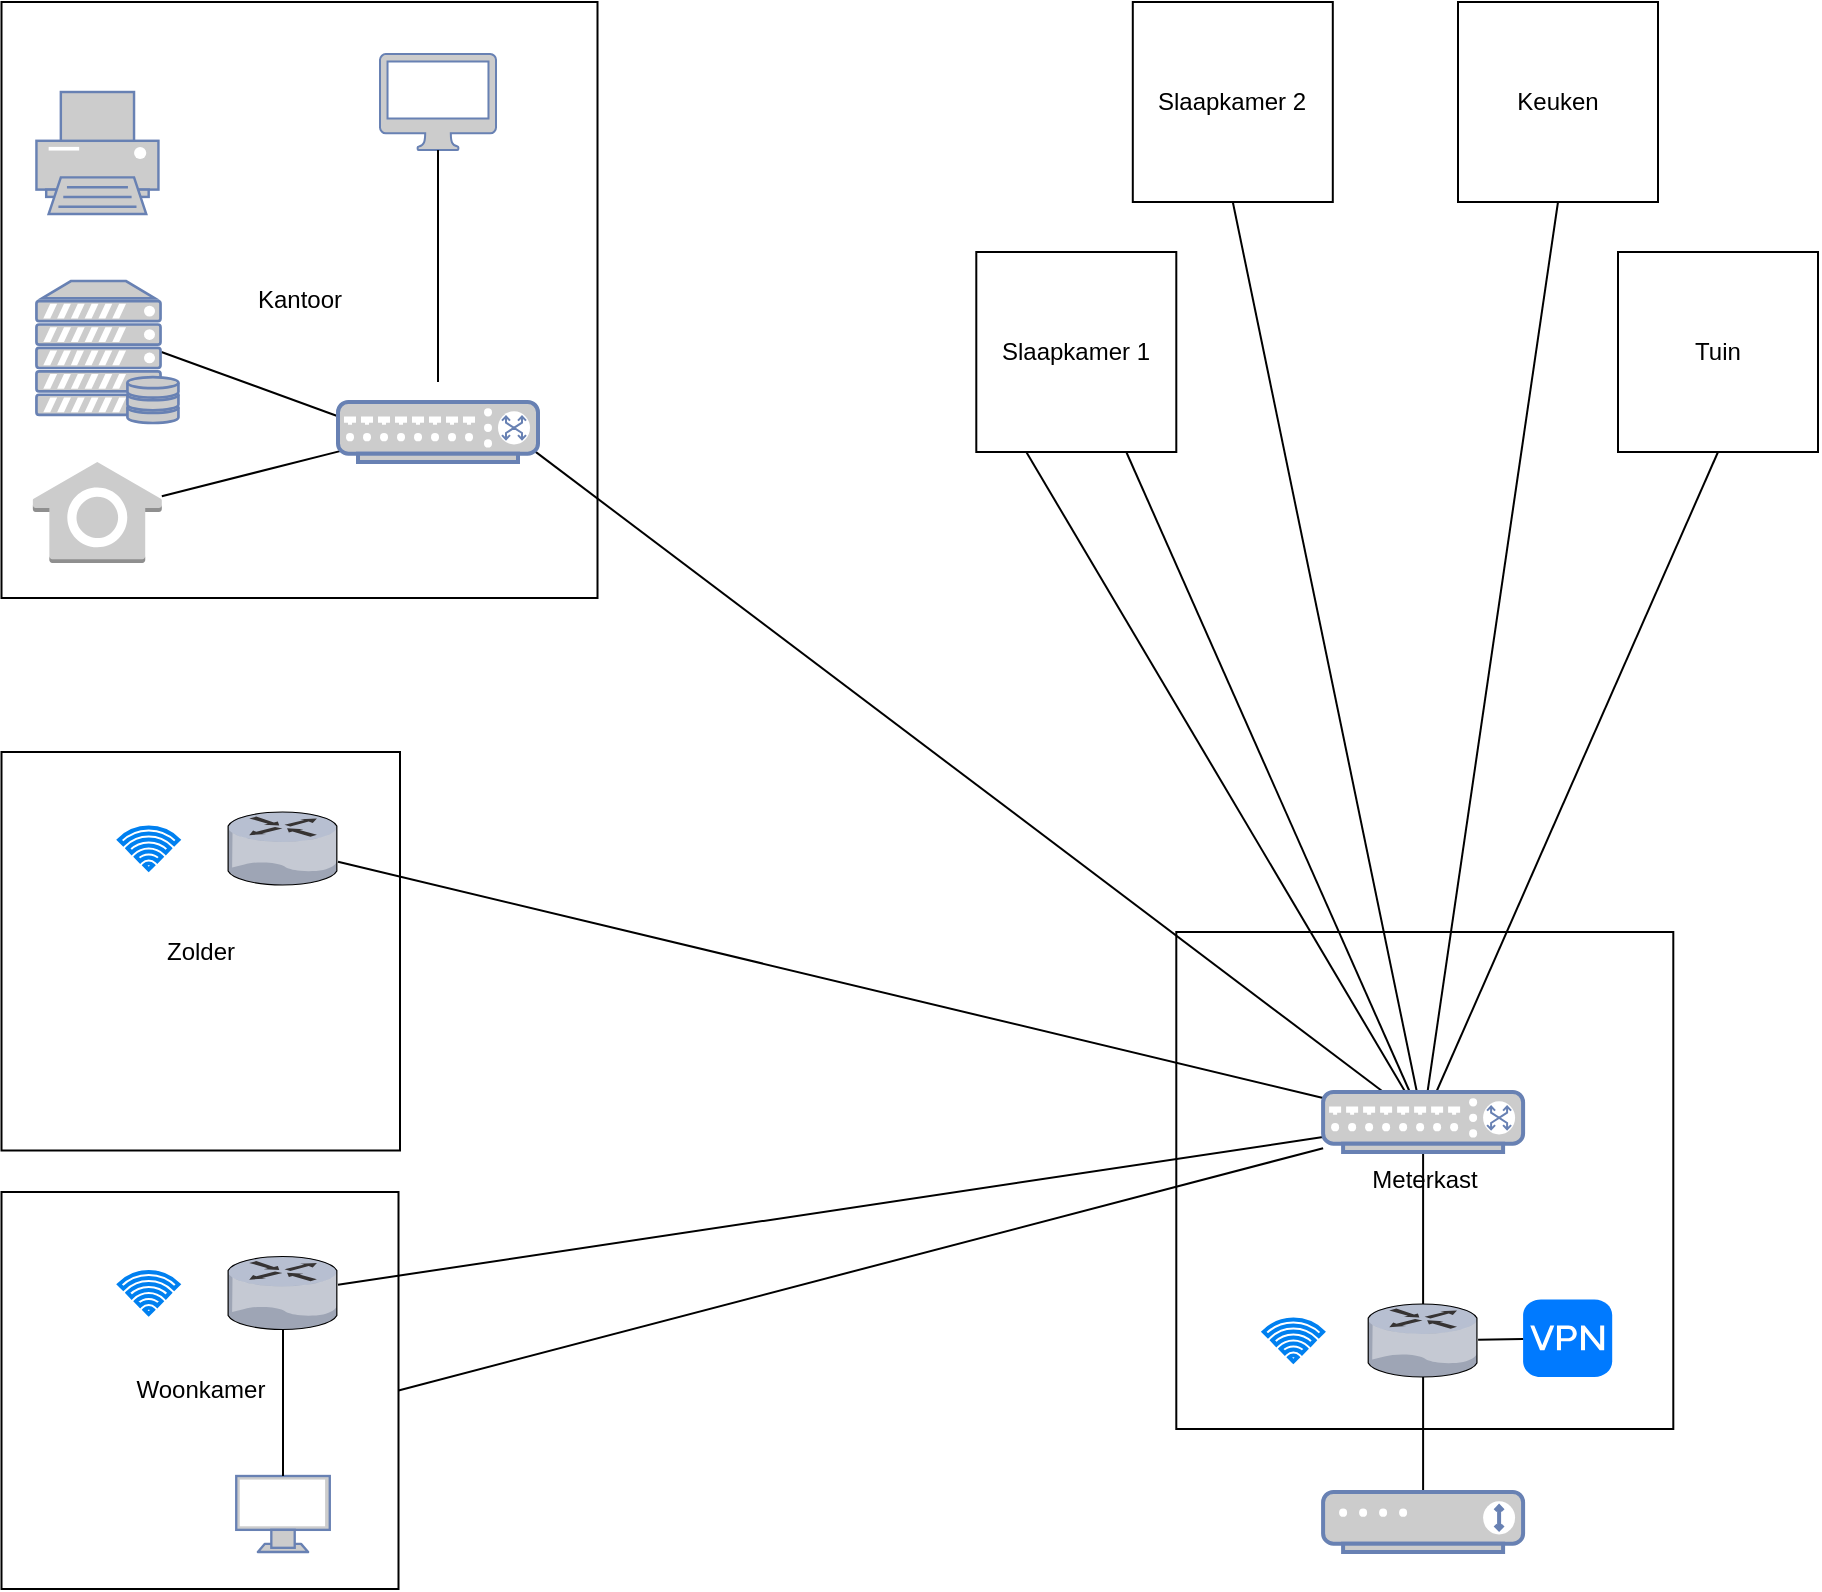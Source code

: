 <mxfile version="24.7.7">
  <diagram name="Pagina-1" id="_MS5uMN3BVn3eXZe9uA_">
    <mxGraphModel dx="1363" dy="924" grid="1" gridSize="10" guides="1" tooltips="1" connect="1" arrows="1" fold="1" page="1" pageScale="1" pageWidth="1169" pageHeight="826" math="0" shadow="0">
      <root>
        <mxCell id="0" />
        <mxCell id="1" parent="0" />
        <mxCell id="ksKu6d5S_6dnysmGutsk-37" value="Meterkast" style="whiteSpace=wrap;html=1;aspect=fixed;" vertex="1" parent="1">
          <mxGeometry x="829.15" y="480" width="248.5" height="248.5" as="geometry" />
        </mxCell>
        <mxCell id="ksKu6d5S_6dnysmGutsk-3" value="" style="verticalLabelPosition=bottom;sketch=0;aspect=fixed;html=1;verticalAlign=top;strokeColor=#6881B3;align=center;outlineConnect=0;shape=mxgraph.citrix.router;" vertex="1" parent="1">
          <mxGeometry x="925.05" y="666" width="55" height="36.5" as="geometry" />
        </mxCell>
        <mxCell id="ksKu6d5S_6dnysmGutsk-6" value="" style="endArrow=none;html=1;rounded=0;" edge="1" parent="1" source="ksKu6d5S_6dnysmGutsk-3" target="ksKu6d5S_6dnysmGutsk-43">
          <mxGeometry width="50" height="50" relative="1" as="geometry">
            <mxPoint x="908" y="477" as="sourcePoint" />
            <mxPoint x="953.565" y="760" as="targetPoint" />
          </mxGeometry>
        </mxCell>
        <mxCell id="ksKu6d5S_6dnysmGutsk-8" value="" style="endArrow=none;html=1;rounded=0;" edge="1" parent="1" source="ksKu6d5S_6dnysmGutsk-3" target="ksKu6d5S_6dnysmGutsk-49">
          <mxGeometry width="50" height="50" relative="1" as="geometry">
            <mxPoint x="465.9" y="476" as="sourcePoint" />
            <mxPoint x="953.236" y="597.5" as="targetPoint" />
          </mxGeometry>
        </mxCell>
        <mxCell id="ksKu6d5S_6dnysmGutsk-9" value="Keuken" style="whiteSpace=wrap;html=1;aspect=fixed;" vertex="1" parent="1">
          <mxGeometry x="970" y="15" width="100" height="100" as="geometry" />
        </mxCell>
        <mxCell id="ksKu6d5S_6dnysmGutsk-10" value="Woonkamer" style="whiteSpace=wrap;html=1;aspect=fixed;" vertex="1" parent="1">
          <mxGeometry x="241.75" y="610" width="198.5" height="198.5" as="geometry" />
        </mxCell>
        <mxCell id="ksKu6d5S_6dnysmGutsk-11" value="Slaapkamer 1" style="whiteSpace=wrap;html=1;aspect=fixed;" vertex="1" parent="1">
          <mxGeometry x="729.15" y="140" width="100" height="100" as="geometry" />
        </mxCell>
        <mxCell id="ksKu6d5S_6dnysmGutsk-12" value="Slaapkamer 2" style="whiteSpace=wrap;html=1;aspect=fixed;" vertex="1" parent="1">
          <mxGeometry x="807.4" y="15" width="100" height="100" as="geometry" />
        </mxCell>
        <mxCell id="ksKu6d5S_6dnysmGutsk-13" value="Kantoor" style="whiteSpace=wrap;html=1;aspect=fixed;" vertex="1" parent="1">
          <mxGeometry x="241.75" y="15" width="298" height="298" as="geometry" />
        </mxCell>
        <mxCell id="ksKu6d5S_6dnysmGutsk-15" value="" style="endArrow=none;html=1;rounded=0;exitX=0.5;exitY=1;exitDx=0;exitDy=0;" edge="1" parent="1" source="ksKu6d5S_6dnysmGutsk-9" target="ksKu6d5S_6dnysmGutsk-49">
          <mxGeometry width="50" height="50" relative="1" as="geometry">
            <mxPoint x="466.75" y="455" as="sourcePoint" />
            <mxPoint x="956.393" y="556" as="targetPoint" />
          </mxGeometry>
        </mxCell>
        <mxCell id="ksKu6d5S_6dnysmGutsk-16" value="" style="endArrow=none;html=1;rounded=0;exitX=1;exitY=0.5;exitDx=0;exitDy=0;" edge="1" parent="1" source="ksKu6d5S_6dnysmGutsk-10" target="ksKu6d5S_6dnysmGutsk-49">
          <mxGeometry width="50" height="50" relative="1" as="geometry">
            <mxPoint x="250" y="697" as="sourcePoint" />
            <mxPoint x="907.4" y="587.165" as="targetPoint" />
          </mxGeometry>
        </mxCell>
        <mxCell id="ksKu6d5S_6dnysmGutsk-17" value="" style="endArrow=none;html=1;rounded=0;" edge="1" parent="1" source="ksKu6d5S_6dnysmGutsk-33" target="ksKu6d5S_6dnysmGutsk-49">
          <mxGeometry width="50" height="50" relative="1" as="geometry">
            <mxPoint x="250" y="590" as="sourcePoint" />
            <mxPoint x="907.4" y="583.586" as="targetPoint" />
          </mxGeometry>
        </mxCell>
        <mxCell id="ksKu6d5S_6dnysmGutsk-18" value="" style="endArrow=none;html=1;rounded=0;exitX=0.25;exitY=1;exitDx=0;exitDy=0;" edge="1" parent="1" source="ksKu6d5S_6dnysmGutsk-11" target="ksKu6d5S_6dnysmGutsk-49">
          <mxGeometry width="50" height="50" relative="1" as="geometry">
            <mxPoint x="296.75" y="560" as="sourcePoint" />
            <mxPoint x="941.123" y="556" as="targetPoint" />
          </mxGeometry>
        </mxCell>
        <mxCell id="ksKu6d5S_6dnysmGutsk-19" value="" style="endArrow=none;html=1;rounded=0;exitX=0.5;exitY=1;exitDx=0;exitDy=0;" edge="1" parent="1" source="ksKu6d5S_6dnysmGutsk-12" target="ksKu6d5S_6dnysmGutsk-49">
          <mxGeometry width="50" height="50" relative="1" as="geometry">
            <mxPoint x="296.75" y="457" as="sourcePoint" />
            <mxPoint x="949.086" y="556" as="targetPoint" />
          </mxGeometry>
        </mxCell>
        <mxCell id="ksKu6d5S_6dnysmGutsk-20" value="" style="endArrow=none;html=1;rounded=0;exitX=0.98;exitY=0.98;exitDx=0;exitDy=0;exitPerimeter=0;" edge="1" parent="1" target="ksKu6d5S_6dnysmGutsk-49">
          <mxGeometry width="50" height="50" relative="1" as="geometry">
            <mxPoint x="508.0" y="239.3" as="sourcePoint" />
            <mxPoint x="926.012" y="556" as="targetPoint" />
          </mxGeometry>
        </mxCell>
        <mxCell id="ksKu6d5S_6dnysmGutsk-21" value="Zolder" style="whiteSpace=wrap;html=1;aspect=fixed;" vertex="1" parent="1">
          <mxGeometry x="241.75" y="390" width="199.25" height="199.25" as="geometry" />
        </mxCell>
        <mxCell id="ksKu6d5S_6dnysmGutsk-22" value="" style="endArrow=none;html=1;rounded=0;" edge="1" parent="1" source="ksKu6d5S_6dnysmGutsk-32" target="ksKu6d5S_6dnysmGutsk-49">
          <mxGeometry width="50" height="50" relative="1" as="geometry">
            <mxPoint x="250" y="200" as="sourcePoint" />
            <mxPoint x="907.4" y="569.176" as="targetPoint" />
          </mxGeometry>
        </mxCell>
        <mxCell id="ksKu6d5S_6dnysmGutsk-26" value="" style="endArrow=none;html=1;rounded=0;exitX=0.02;exitY=0.51;exitDx=0;exitDy=0;exitPerimeter=0;entryX=0.88;entryY=0.5;entryDx=0;entryDy=0;entryPerimeter=0;" edge="1" parent="1" target="ksKu6d5S_6dnysmGutsk-46">
          <mxGeometry width="50" height="50" relative="1" as="geometry">
            <mxPoint x="412" y="222.85" as="sourcePoint" />
            <mxPoint x="600" y="140" as="targetPoint" />
          </mxGeometry>
        </mxCell>
        <mxCell id="ksKu6d5S_6dnysmGutsk-27" value="" style="outlineConnect=0;dashed=0;verticalLabelPosition=bottom;verticalAlign=top;align=center;html=1;shape=mxgraph.aws3.alexa_smart_home_skill;fillColor=#cccccc;gradientColor=none;strokeColor=#6881B3;" vertex="1" parent="1">
          <mxGeometry x="257.43" y="245" width="64.47" height="50.5" as="geometry" />
        </mxCell>
        <mxCell id="ksKu6d5S_6dnysmGutsk-28" value="" style="endArrow=none;html=1;rounded=0;entryX=0.02;entryY=0.98;entryDx=0;entryDy=0;entryPerimeter=0;" edge="1" parent="1" source="ksKu6d5S_6dnysmGutsk-27">
          <mxGeometry width="50" height="50" relative="1" as="geometry">
            <mxPoint x="225.75" y="545" as="sourcePoint" />
            <mxPoint x="412" y="239.3" as="targetPoint" />
          </mxGeometry>
        </mxCell>
        <mxCell id="ksKu6d5S_6dnysmGutsk-29" value="" style="html=1;verticalLabelPosition=bottom;align=center;labelBackgroundColor=#ffffff;verticalAlign=top;strokeWidth=2;strokeColor=#0080F0;shadow=0;dashed=0;shape=mxgraph.ios7.icons.wifi;pointerEvents=1" vertex="1" parent="1">
          <mxGeometry x="300.52" y="427.75" width="29.7" height="21" as="geometry" />
        </mxCell>
        <mxCell id="ksKu6d5S_6dnysmGutsk-31" value="" style="html=1;verticalLabelPosition=bottom;align=center;labelBackgroundColor=#ffffff;verticalAlign=top;strokeWidth=2;strokeColor=#0080F0;shadow=0;dashed=0;shape=mxgraph.ios7.icons.wifi;pointerEvents=1" vertex="1" parent="1">
          <mxGeometry x="300.52" y="650" width="29.7" height="21" as="geometry" />
        </mxCell>
        <mxCell id="ksKu6d5S_6dnysmGutsk-32" value="" style="verticalLabelPosition=bottom;sketch=0;aspect=fixed;html=1;verticalAlign=top;strokeColor=#6881B3;align=center;outlineConnect=0;shape=mxgraph.citrix.router;" vertex="1" parent="1">
          <mxGeometry x="355" y="420" width="55" height="36.5" as="geometry" />
        </mxCell>
        <mxCell id="ksKu6d5S_6dnysmGutsk-33" value="" style="verticalLabelPosition=bottom;sketch=0;aspect=fixed;html=1;verticalAlign=top;strokeColor=#6881B3;align=center;outlineConnect=0;shape=mxgraph.citrix.router;" vertex="1" parent="1">
          <mxGeometry x="355.0" y="642.25" width="55" height="36.5" as="geometry" />
        </mxCell>
        <mxCell id="ksKu6d5S_6dnysmGutsk-36" value="" style="html=1;strokeWidth=1;shadow=0;dashed=0;shape=mxgraph.ios7.misc.vpn;fillColor=#007AFF;strokeColor=none;buttonText=;strokeColor2=#222222;fontColor=#222222;fontSize=8;verticalLabelPosition=bottom;verticalAlign=top;align=center;sketch=0;" vertex="1" parent="1">
          <mxGeometry x="1002.55" y="663.74" width="44.55" height="38.76" as="geometry" />
        </mxCell>
        <mxCell id="ksKu6d5S_6dnysmGutsk-38" value="" style="sketch=0;pointerEvents=1;shadow=0;dashed=0;html=1;strokeColor=#6881B3;fillColor=#cccccc;labelPosition=center;verticalLabelPosition=bottom;verticalAlign=top;outlineConnect=0;align=center;shape=mxgraph.office.devices.mac_client;" vertex="1" parent="1">
          <mxGeometry x="431" y="41" width="58" height="48" as="geometry" />
        </mxCell>
        <mxCell id="ksKu6d5S_6dnysmGutsk-39" value="" style="endArrow=none;html=1;rounded=0;exitX=0.5;exitY=0;exitDx=0;exitDy=0;exitPerimeter=0;" edge="1" parent="1" target="ksKu6d5S_6dnysmGutsk-38">
          <mxGeometry width="50" height="50" relative="1" as="geometry">
            <mxPoint x="460" y="205" as="sourcePoint" />
            <mxPoint x="720" y="380" as="targetPoint" />
          </mxGeometry>
        </mxCell>
        <mxCell id="ksKu6d5S_6dnysmGutsk-40" value="Tuin" style="whiteSpace=wrap;html=1;aspect=fixed;" vertex="1" parent="1">
          <mxGeometry x="1050" y="140" width="100" height="100" as="geometry" />
        </mxCell>
        <mxCell id="ksKu6d5S_6dnysmGutsk-41" value="" style="endArrow=none;html=1;rounded=0;exitX=0.5;exitY=1;exitDx=0;exitDy=0;" edge="1" parent="1" source="ksKu6d5S_6dnysmGutsk-40" target="ksKu6d5S_6dnysmGutsk-49">
          <mxGeometry width="50" height="50" relative="1" as="geometry">
            <mxPoint x="1030" y="125" as="sourcePoint" />
            <mxPoint x="962.433" y="556" as="targetPoint" />
          </mxGeometry>
        </mxCell>
        <mxCell id="ksKu6d5S_6dnysmGutsk-42" value="" style="endArrow=none;html=1;rounded=0;exitX=0.75;exitY=1;exitDx=0;exitDy=0;" edge="1" parent="1" source="ksKu6d5S_6dnysmGutsk-11" target="ksKu6d5S_6dnysmGutsk-49">
          <mxGeometry width="50" height="50" relative="1" as="geometry">
            <mxPoint x="789" y="250" as="sourcePoint" />
            <mxPoint x="944.203" y="556" as="targetPoint" />
          </mxGeometry>
        </mxCell>
        <mxCell id="ksKu6d5S_6dnysmGutsk-43" value="" style="fontColor=#0066CC;verticalAlign=top;verticalLabelPosition=bottom;labelPosition=center;align=center;html=1;outlineConnect=0;fillColor=#CCCCCC;strokeColor=#6881B3;gradientColor=none;gradientDirection=north;strokeWidth=2;shape=mxgraph.networks.modem;" vertex="1" parent="1">
          <mxGeometry x="902.55" y="760" width="100" height="30" as="geometry" />
        </mxCell>
        <mxCell id="ksKu6d5S_6dnysmGutsk-46" value="" style="fontColor=#0066CC;verticalAlign=top;verticalLabelPosition=bottom;labelPosition=center;align=center;html=1;outlineConnect=0;fillColor=#CCCCCC;strokeColor=#6881B3;gradientColor=none;gradientDirection=north;strokeWidth=2;shape=mxgraph.networks.server_storage;" vertex="1" parent="1">
          <mxGeometry x="259.22" y="154.5" width="71" height="71" as="geometry" />
        </mxCell>
        <mxCell id="ksKu6d5S_6dnysmGutsk-49" value="" style="fontColor=#0066CC;verticalAlign=top;verticalLabelPosition=bottom;labelPosition=center;align=center;html=1;outlineConnect=0;fillColor=#CCCCCC;strokeColor=#6881B3;gradientColor=none;gradientDirection=north;strokeWidth=2;shape=mxgraph.networks.switch;" vertex="1" parent="1">
          <mxGeometry x="902.55" y="560" width="100" height="30" as="geometry" />
        </mxCell>
        <mxCell id="ksKu6d5S_6dnysmGutsk-50" value="" style="fontColor=#0066CC;verticalAlign=top;verticalLabelPosition=bottom;labelPosition=center;align=center;html=1;outlineConnect=0;fillColor=#CCCCCC;strokeColor=#6881B3;gradientColor=none;gradientDirection=north;strokeWidth=2;shape=mxgraph.networks.switch;" vertex="1" parent="1">
          <mxGeometry x="410.0" y="215" width="100" height="30" as="geometry" />
        </mxCell>
        <mxCell id="ksKu6d5S_6dnysmGutsk-51" value="" style="fontColor=#0066CC;verticalAlign=top;verticalLabelPosition=bottom;labelPosition=center;align=center;html=1;outlineConnect=0;fillColor=#CCCCCC;strokeColor=#6881B3;gradientColor=none;gradientDirection=north;strokeWidth=2;shape=mxgraph.networks.printer;" vertex="1" parent="1">
          <mxGeometry x="259.22" y="60" width="61" height="61" as="geometry" />
        </mxCell>
        <mxCell id="ksKu6d5S_6dnysmGutsk-52" value="" style="fontColor=#0066CC;verticalAlign=top;verticalLabelPosition=bottom;labelPosition=center;align=center;html=1;outlineConnect=0;fillColor=#CCCCCC;strokeColor=#6881B3;gradientColor=none;gradientDirection=north;strokeWidth=2;shape=mxgraph.networks.monitor;" vertex="1" parent="1">
          <mxGeometry x="359.12" y="752" width="46.77" height="38" as="geometry" />
        </mxCell>
        <mxCell id="ksKu6d5S_6dnysmGutsk-53" value="" style="endArrow=none;html=1;rounded=0;" edge="1" parent="1" source="ksKu6d5S_6dnysmGutsk-33" target="ksKu6d5S_6dnysmGutsk-52">
          <mxGeometry width="50" height="50" relative="1" as="geometry">
            <mxPoint x="330" y="650" as="sourcePoint" />
            <mxPoint x="380" y="600" as="targetPoint" />
          </mxGeometry>
        </mxCell>
        <mxCell id="ksKu6d5S_6dnysmGutsk-54" value="" style="endArrow=none;html=1;rounded=0;" edge="1" parent="1" source="ksKu6d5S_6dnysmGutsk-36" target="ksKu6d5S_6dnysmGutsk-3">
          <mxGeometry width="50" height="50" relative="1" as="geometry">
            <mxPoint x="810" y="680" as="sourcePoint" />
            <mxPoint x="860" y="630" as="targetPoint" />
          </mxGeometry>
        </mxCell>
        <mxCell id="ksKu6d5S_6dnysmGutsk-55" value="" style="html=1;verticalLabelPosition=bottom;align=center;labelBackgroundColor=#ffffff;verticalAlign=top;strokeWidth=2;strokeColor=#0080F0;shadow=0;dashed=0;shape=mxgraph.ios7.icons.wifi;pointerEvents=1" vertex="1" parent="1">
          <mxGeometry x="872.85" y="673.75" width="29.7" height="21" as="geometry" />
        </mxCell>
      </root>
    </mxGraphModel>
  </diagram>
</mxfile>

